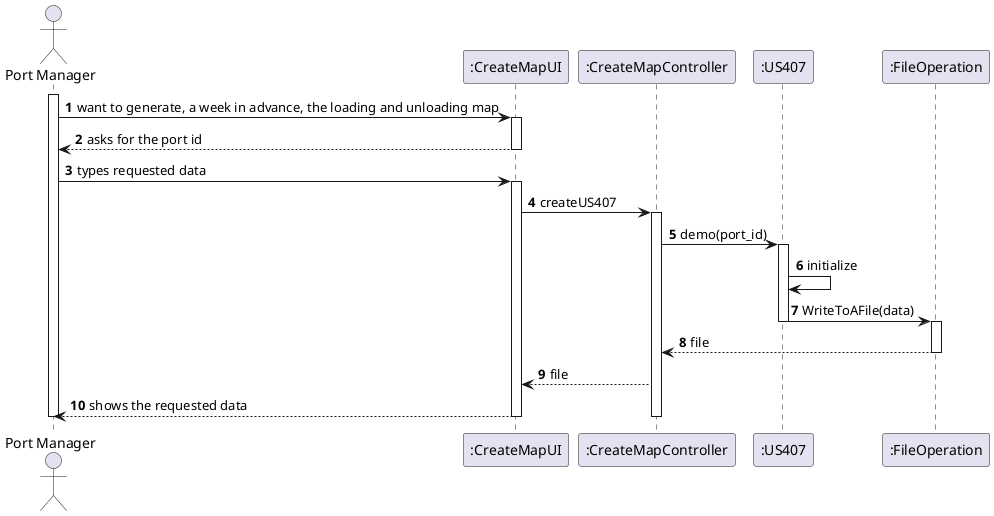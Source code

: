 @startuml
actor "Port Manager" as Adm
participant ":CreateMapUI" as System
participant ":CreateMapController" as SSC
participant ":US407" as us
participant ":FileOperation" as f

autonumber

activate Adm

Adm -> System: want to generate, a week in advance, the loading and unloading map

activate System

System --> Adm: asks for the port id

deactivate System

Adm -> System: types requested data

activate System

System -> SSC: createUS407

activate SSC

SSC -> us: demo(port_id)

activate us

us -> us: initialize

us -> f: WriteToAFile(data)

deactivate us

activate f

f --> SSC: file

deactivate f

SSC --> System: file

System --> Adm: shows the requested data

deactivate SSC

deactivate System

deactivate Adm
@enduml
